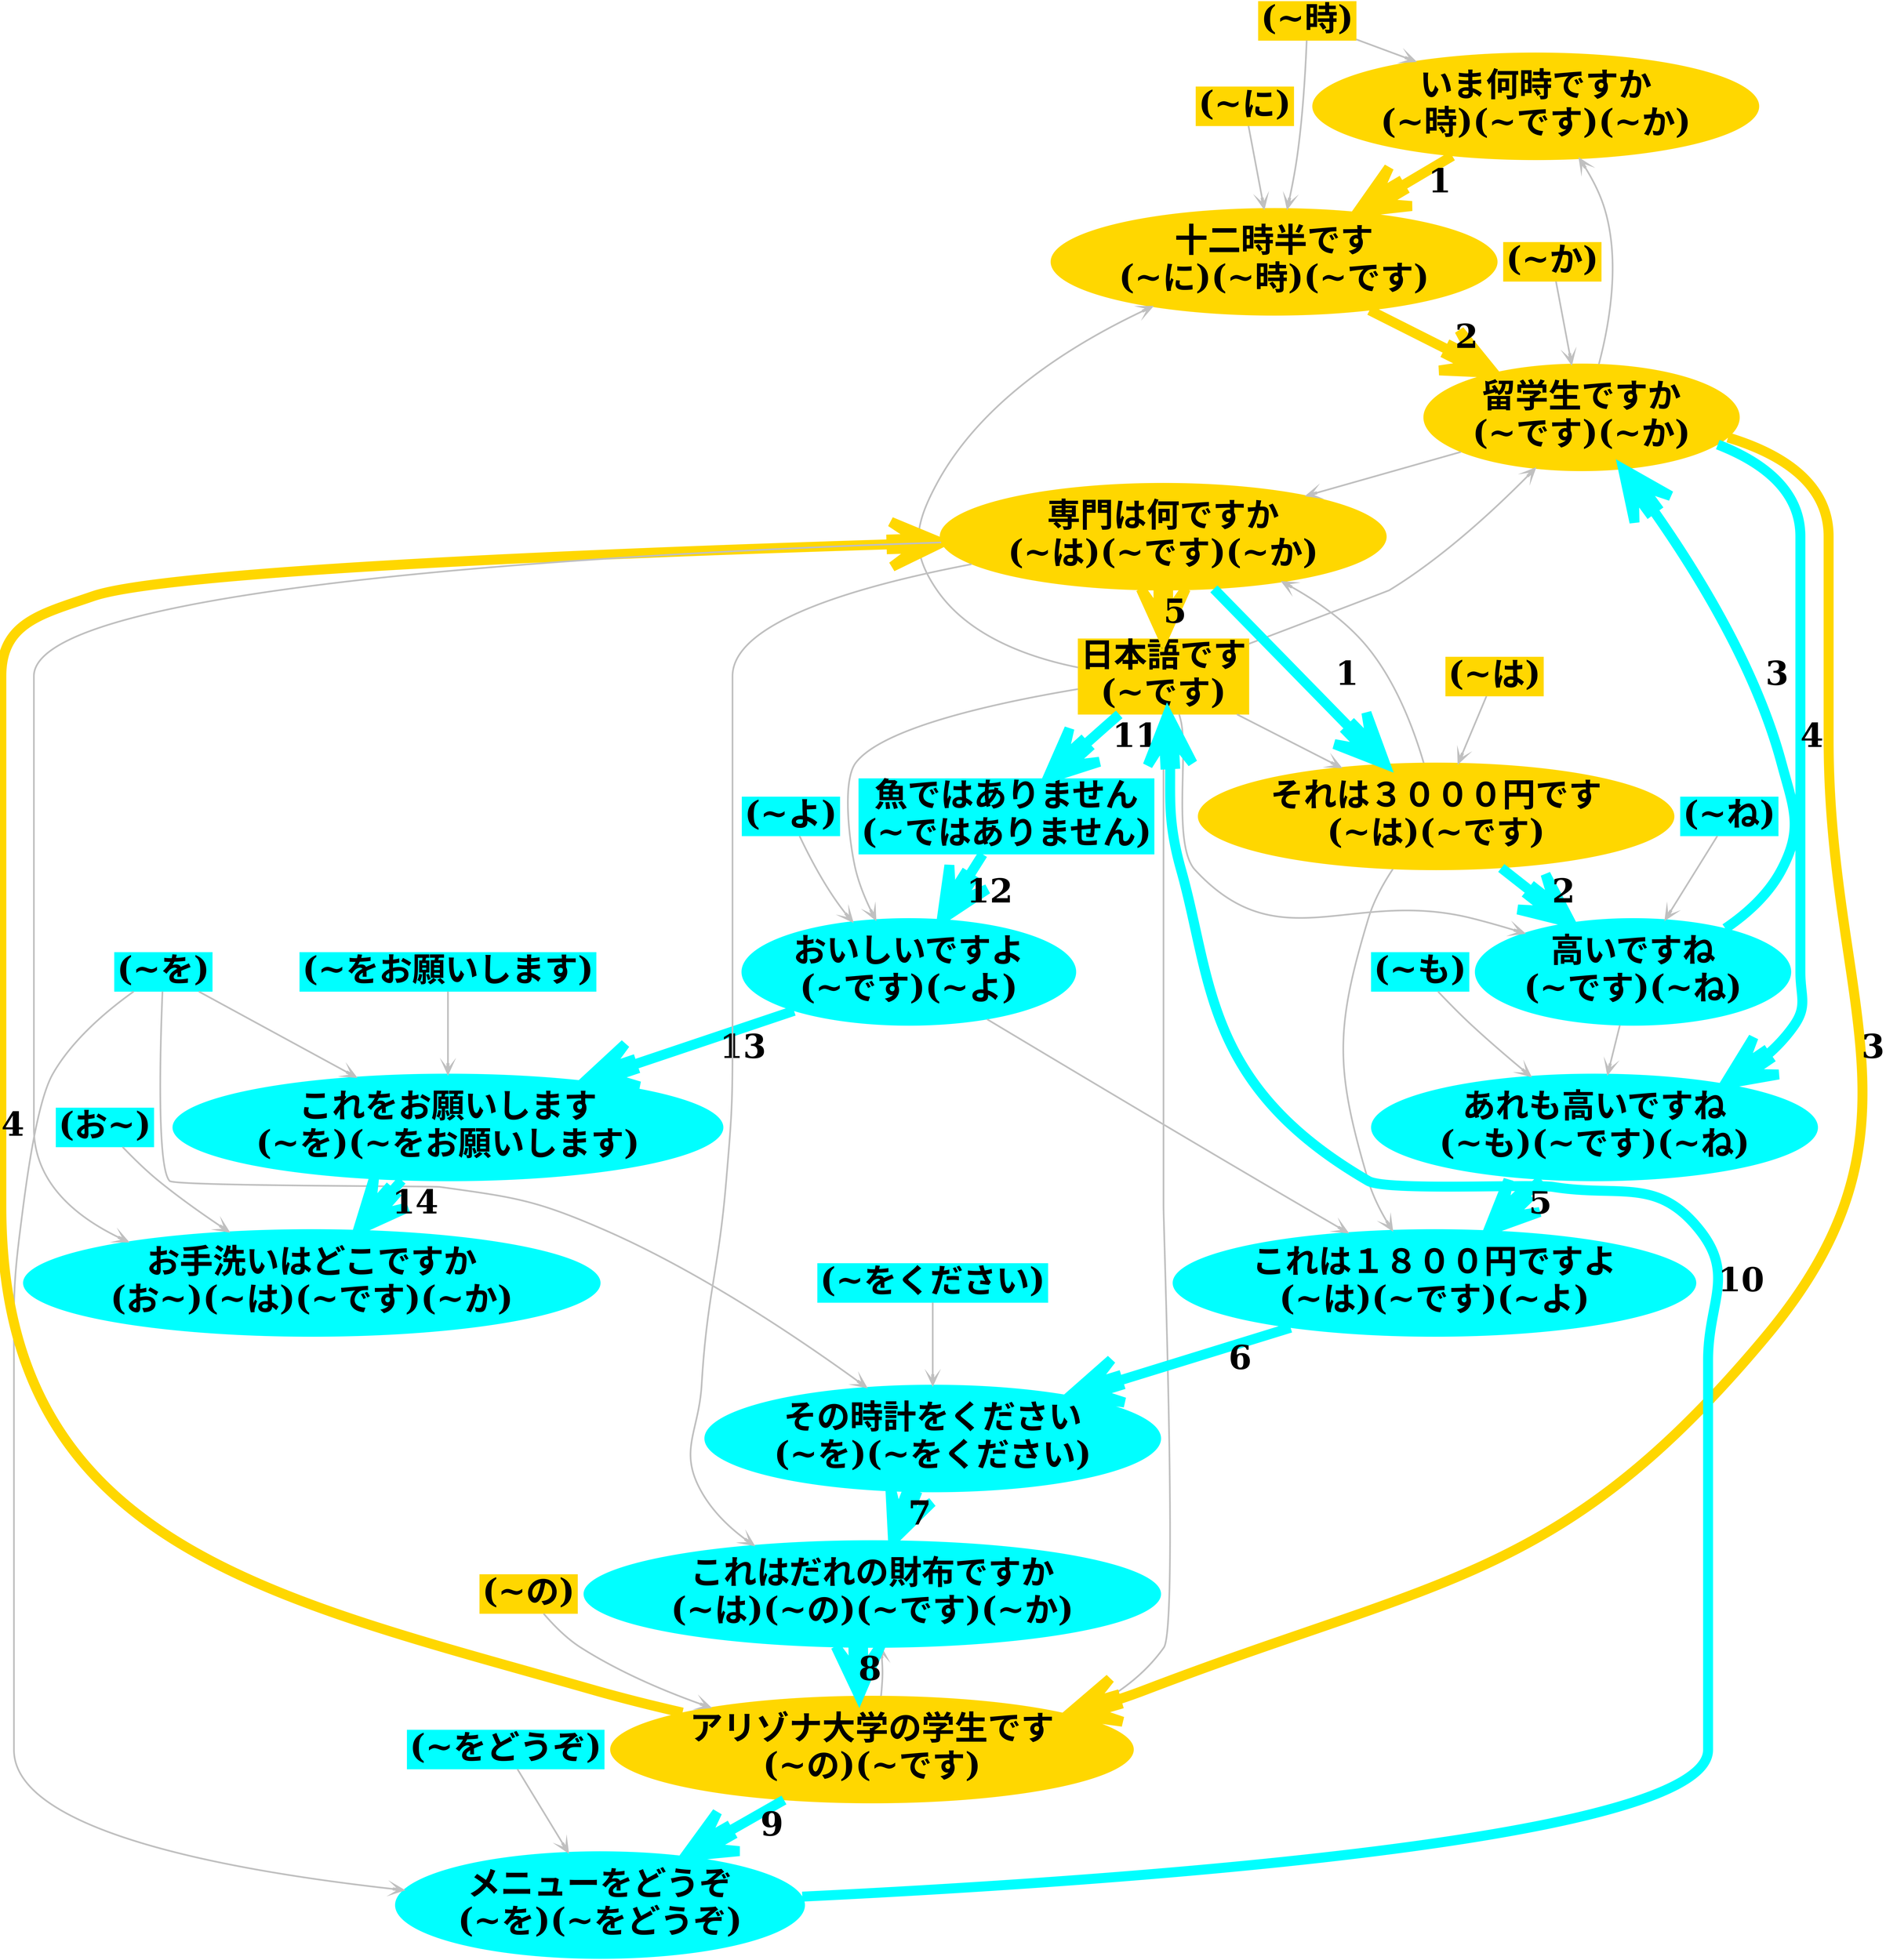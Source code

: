 digraph
{
overlap=scale
splines=true
sep=0.1

"(~時)" [color=gold pos="0,0!" shape=box fontname="times-bold" fontsize=100.0 style="bold" style="filled"];
"日本語です
(~です)" [color=gold pos="3,0!" shape=box fontname="times-bold" fontsize=100.0 style="bold" style="filled"];
"(~か)" [color=gold pos="6,0!" shape=box fontname="times-bold" fontsize=100.0 style="bold" style="filled"];
"(~に)" [color=gold pos="9,0!" shape=box fontname="times-bold" fontsize=100.0 style="bold" style="filled"];
"(~の)" [color=gold pos="12,0!" shape=box fontname="times-bold" fontsize=100.0 style="bold" style="filled"];
"(~は)" [color=gold pos="15,0!" shape=box fontname="times-bold" fontsize=100.0 style="bold" style="filled"];
"(~ね)" [color=cyan pos="18,0!" shape=box fontname="times-bold" fontsize=100.0 style="bold" style="filled"];
"(~も)" [color=cyan pos="21,0!" shape=box fontname="times-bold" fontsize=100.0 style="bold" style="filled"];
"(~よ)" [color=cyan pos="24,0!" shape=box fontname="times-bold" fontsize=100.0 style="bold" style="filled"];
"(~を)" [color=cyan pos="27,0!" shape=box fontname="times-bold" fontsize=100.0 style="bold" style="filled"];
"(~をください)" [color=cyan pos="30,0!" shape=box fontname="times-bold" fontsize=100.0 style="bold" style="filled"];
"(~をどうぞ)" [color=cyan pos="33,0!" shape=box fontname="times-bold" fontsize=100.0 style="bold" style="filled"];
"魚ではありません
(~ではありません)" [color=cyan pos="36,0!" shape=box fontname="times-bold" fontsize=100.0 style="bold" style="filled"];
"(~をお願いします)" [color=cyan pos="39,0!" shape=box fontname="times-bold" fontsize=100.0 style="bold" style="filled"];
"(お~)" [color=cyan pos="42,0!" shape=box fontname="times-bold" fontsize=100.0 style="bold" style="filled"];
"いま何時ですか
(~時)(~です)(~か)" [color=gold pos="0,-5!" fontname="times-bold" fontsize=100.0 style="bold" style="filled"];
"十二時半です
(~に)(~時)(~です)" [color=gold pos="4,-5!" fontname="times-bold" fontsize=100.0 style="bold" style="filled"];
"留学生ですか
(~です)(~か)" [color=gold pos="8,-5!" fontname="times-bold" fontsize=100.0 style="bold" style="filled"];
"アリゾナ大学の学生です
(~の)(~です)" [color=gold pos="12,-5!" fontname="times-bold" fontsize=100.0 style="bold" style="filled"];
"それは３０００円です
(~は)(~です)" [color=gold pos="16,-5!" fontname="times-bold" fontsize=100.0 style="bold" style="filled"];
"高いですね
(~です)(~ね)" [color=cyan pos="20,-5!" fontname="times-bold" fontsize=100.0 style="bold" style="filled"];
"あれも高いですね
(~も)(~です)(~ね)" [color=cyan pos="24,-5!" fontname="times-bold" fontsize=100.0 style="bold" style="filled"];
"その時計をください
(~を)(~をください)" [color=cyan pos="28,-5!" fontname="times-bold" fontsize=100.0 style="bold" style="filled"];
"メニューをどうぞ
(~を)(~をどうぞ)" [color=cyan pos="32,-5!" fontname="times-bold" fontsize=100.0 style="bold" style="filled"];
"おいしいですよ
(~です)(~よ)" [color=cyan pos="36,-5!" fontname="times-bold" fontsize=100.0 style="bold" style="filled"];
"これをお願いします
(~を)(~をお願いします)" [color=cyan pos="40,-5!" fontname="times-bold" fontsize=100.0 style="bold" style="filled"];
"お手洗いはどこですか
(お~)(~は)(~です)(~か)" [color=cyan pos="44,-5!" fontname="times-bold" fontsize=100.0 style="bold" style="filled"];
"専門は何ですか
(~は)(~です)(~か)" [color=gold pos="0,-10!" fontname="times-bold" fontsize=100.0 style="bold" style="filled"];
"これは１８００円ですよ
(~は)(~です)(~よ)" [color=cyan pos="5,-10!" fontname="times-bold" fontsize=100.0 style="bold" style="filled"];
"これはだれの財布ですか
(~は)(~の)(~です)(~か)" [color=cyan pos="10,-10!" fontname="times-bold" fontsize=100.0 style="bold" style="filled"];
"いま何時ですか
(~時)(~です)(~か)" -> "十二時半です
(~に)(~時)(~です)" [color=gold fontname="times-bold" fontsize=100 label="1" arrowhead=vee arrowsize=15 penwidth=30];
"十二時半です
(~に)(~時)(~です)" -> "留学生ですか
(~です)(~か)" [color=gold fontname="times-bold" fontsize=100 label="2" arrowhead=vee arrowsize=15 penwidth=30];
"留学生ですか
(~です)(~か)" -> "アリゾナ大学の学生です
(~の)(~です)" [color=gold fontname="times-bold" fontsize=100 label="3" arrowhead=vee arrowsize=15 penwidth=30];
"アリゾナ大学の学生です
(~の)(~です)" -> "専門は何ですか
(~は)(~です)(~か)" [color=gold fontname="times-bold" fontsize=100 label="4" arrowhead=vee arrowsize=15 penwidth=30];
"専門は何ですか
(~は)(~です)(~か)" -> "日本語です
(~です)" [color=gold fontname="times-bold" fontsize=100 label="5" arrowhead=vee arrowsize=15 penwidth=30];
"専門は何ですか
(~は)(~です)(~か)" -> "それは３０００円です
(~は)(~です)" [color=cyan fontname="times-bold" fontsize=100 label="1" arrowhead=vee arrowsize=15 penwidth=30];
"それは３０００円です
(~は)(~です)" -> "高いですね
(~です)(~ね)" [color=cyan fontname="times-bold" fontsize=100 label="2" arrowhead=vee arrowsize=15 penwidth=30];
"高いですね
(~です)(~ね)" -> "留学生ですか
(~です)(~か)" [color=cyan fontname="times-bold" fontsize=100 label="3" arrowhead=vee arrowsize=15 penwidth=30];
"留学生ですか
(~です)(~か)" -> "あれも高いですね
(~も)(~です)(~ね)" [color=cyan fontname="times-bold" fontsize=100 label="4" arrowhead=vee arrowsize=15 penwidth=30];
"あれも高いですね
(~も)(~です)(~ね)" -> "これは１８００円ですよ
(~は)(~です)(~よ)" [color=cyan fontname="times-bold" fontsize=100 label="5" arrowhead=vee arrowsize=15 penwidth=30];
"これは１８００円ですよ
(~は)(~です)(~よ)" -> "その時計をください
(~を)(~をください)" [color=cyan fontname="times-bold" fontsize=100 label="6" arrowhead=vee arrowsize=15 penwidth=30];
"その時計をください
(~を)(~をください)" -> "これはだれの財布ですか
(~は)(~の)(~です)(~か)" [color=cyan fontname="times-bold" fontsize=100 label="7" arrowhead=vee arrowsize=15 penwidth=30];
"これはだれの財布ですか
(~は)(~の)(~です)(~か)" -> "アリゾナ大学の学生です
(~の)(~です)" [color=cyan fontname="times-bold" fontsize=100 label="8" arrowhead=vee arrowsize=15 penwidth=30];
"アリゾナ大学の学生です
(~の)(~です)" -> "メニューをどうぞ
(~を)(~をどうぞ)" [color=cyan fontname="times-bold" fontsize=100 label="9" arrowhead=vee arrowsize=15 penwidth=30];
"メニューをどうぞ
(~を)(~をどうぞ)" -> "日本語です
(~です)" [color=cyan fontname="times-bold" fontsize=100 label="10" arrowhead=vee arrowsize=15 penwidth=30];
"日本語です
(~です)" -> "魚ではありません
(~ではありません)" [color=cyan fontname="times-bold" fontsize=100 label="11" arrowhead=vee arrowsize=15 penwidth=30];
"魚ではありません
(~ではありません)" -> "おいしいですよ
(~です)(~よ)" [color=cyan fontname="times-bold" fontsize=100 label="12" arrowhead=vee arrowsize=15 penwidth=30];
"おいしいですよ
(~です)(~よ)" -> "これをお願いします
(~を)(~をお願いします)" [color=cyan fontname="times-bold" fontsize=100 label="13" arrowhead=vee arrowsize=15 penwidth=30];
"これをお願いします
(~を)(~をお願いします)" -> "お手洗いはどこですか
(お~)(~は)(~です)(~か)" [color=cyan fontname="times-bold" fontsize=100 label="14" arrowhead=vee arrowsize=15 penwidth=30];
"(~時)" -> "いま何時ですか
(~時)(~です)(~か)" [color=gray arrowhead=vee arrowsize=3 penwidth=5];
"(~時)" -> "十二時半です
(~に)(~時)(~です)" [color=gray arrowhead=vee arrowsize=3 penwidth=5];
"日本語です
(~です)" -> "十二時半です
(~に)(~時)(~です)" [color=gray arrowhead=vee arrowsize=3 penwidth=5];
"日本語です
(~です)" -> "留学生ですか
(~です)(~か)" [color=gray arrowhead=vee arrowsize=3 penwidth=5];
"日本語です
(~です)" -> "アリゾナ大学の学生です
(~の)(~です)" [color=gray arrowhead=vee arrowsize=3 penwidth=5];
"日本語です
(~です)" -> "それは３０００円です
(~は)(~です)" [color=gray arrowhead=vee arrowsize=3 penwidth=5];
"日本語です
(~です)" -> "高いですね
(~です)(~ね)" [color=gray arrowhead=vee arrowsize=3 penwidth=5];
"日本語です
(~です)" -> "おいしいですよ
(~です)(~よ)" [color=gray arrowhead=vee arrowsize=3 penwidth=5];
"(~か)" -> "留学生ですか
(~です)(~か)" [color=gray arrowhead=vee arrowsize=3 penwidth=5];
"(~に)" -> "十二時半です
(~に)(~時)(~です)" [color=gray arrowhead=vee arrowsize=3 penwidth=5];
"留学生ですか
(~です)(~か)" -> "いま何時ですか
(~時)(~です)(~か)" [color=gray arrowhead=vee arrowsize=3 penwidth=5];
"留学生ですか
(~です)(~か)" -> "専門は何ですか
(~は)(~です)(~か)" [color=gray arrowhead=vee arrowsize=3 penwidth=5];
"アリゾナ大学の学生です
(~の)(~です)" -> "これはだれの財布ですか
(~は)(~の)(~です)(~か)" [color=gray arrowhead=vee arrowsize=3 penwidth=5];
"(~の)" -> "アリゾナ大学の学生です
(~の)(~です)" [color=gray arrowhead=vee arrowsize=3 penwidth=5];
"専門は何ですか
(~は)(~です)(~か)" -> "これはだれの財布ですか
(~は)(~の)(~です)(~か)" [color=gray arrowhead=vee arrowsize=3 penwidth=5];
"専門は何ですか
(~は)(~です)(~か)" -> "お手洗いはどこですか
(お~)(~は)(~です)(~か)" [color=gray arrowhead=vee arrowsize=3 penwidth=5];
"(~は)" -> "それは３０００円です
(~は)(~です)" [color=gray arrowhead=vee arrowsize=3 penwidth=5];
"それは３０００円です
(~は)(~です)" -> "専門は何ですか
(~は)(~です)(~か)" [color=gray arrowhead=vee arrowsize=3 penwidth=5];
"それは３０００円です
(~は)(~です)" -> "これは１８００円ですよ
(~は)(~です)(~よ)" [color=gray arrowhead=vee arrowsize=3 penwidth=5];
"高いですね
(~です)(~ね)" -> "あれも高いですね
(~も)(~です)(~ね)" [color=gray arrowhead=vee arrowsize=3 penwidth=5];
"(~ね)" -> "高いですね
(~です)(~ね)" [color=gray arrowhead=vee arrowsize=3 penwidth=5];
"(~も)" -> "あれも高いですね
(~も)(~です)(~ね)" [color=gray arrowhead=vee arrowsize=3 penwidth=5];
"(~よ)" -> "おいしいですよ
(~です)(~よ)" [color=gray arrowhead=vee arrowsize=3 penwidth=5];
"(~を)" -> "その時計をください
(~を)(~をください)" [color=gray arrowhead=vee arrowsize=3 penwidth=5];
"(~を)" -> "メニューをどうぞ
(~を)(~をどうぞ)" [color=gray arrowhead=vee arrowsize=3 penwidth=5];
"(~を)" -> "これをお願いします
(~を)(~をお願いします)" [color=gray arrowhead=vee arrowsize=3 penwidth=5];
"(~をください)" -> "その時計をください
(~を)(~をください)" [color=gray arrowhead=vee arrowsize=3 penwidth=5];
"(~をどうぞ)" -> "メニューをどうぞ
(~を)(~をどうぞ)" [color=gray arrowhead=vee arrowsize=3 penwidth=5];
"おいしいですよ
(~です)(~よ)" -> "これは１８００円ですよ
(~は)(~です)(~よ)" [color=gray arrowhead=vee arrowsize=3 penwidth=5];
"(~をお願いします)" -> "これをお願いします
(~を)(~をお願いします)" [color=gray arrowhead=vee arrowsize=3 penwidth=5];
"(お~)" -> "お手洗いはどこですか
(お~)(~は)(~です)(~か)" [color=gray arrowhead=vee arrowsize=3 penwidth=5];
}
